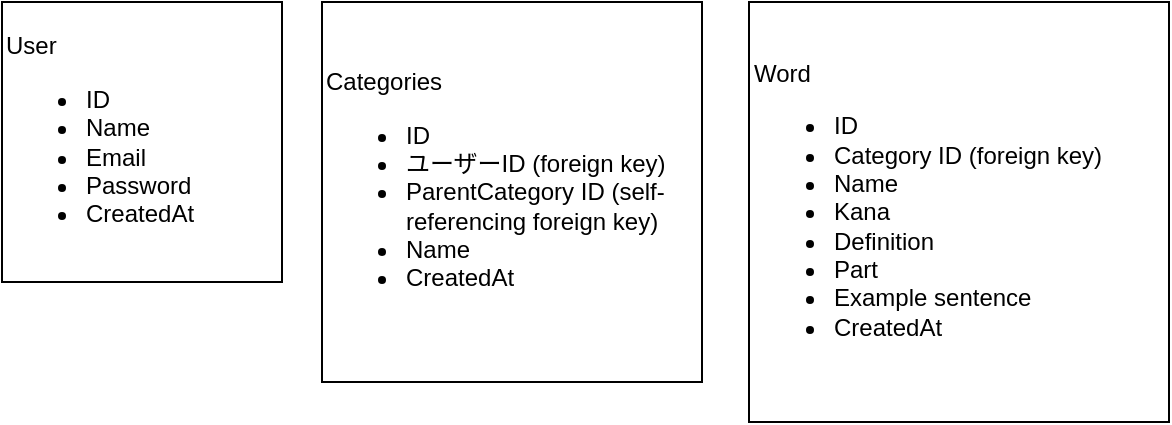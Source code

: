 <mxfile>
    <diagram id="OS2UnCGQcr4NiaXf5B9f" name="Page-1">
        <mxGraphModel dx="519" dy="320" grid="1" gridSize="10" guides="1" tooltips="1" connect="1" arrows="1" fold="1" page="1" pageScale="1" pageWidth="827" pageHeight="1169" math="0" shadow="0">
            <root>
                <mxCell id="0"/>
                <mxCell id="1" parent="0"/>
                <mxCell id="2" value="&lt;div&gt;User&lt;/div&gt;&lt;ul&gt;&lt;li&gt;ID&lt;/li&gt;&lt;li&gt;Name&lt;/li&gt;&lt;li&gt;Email&lt;/li&gt;&lt;li&gt;Password&lt;/li&gt;&lt;li&gt;CreatedAt&lt;/li&gt;&lt;/ul&gt;" style="whiteSpace=wrap;html=1;aspect=fixed;align=left;" parent="1" vertex="1">
                    <mxGeometry x="40" y="40" width="140" height="140" as="geometry"/>
                </mxCell>
                <mxCell id="3" value="&lt;div&gt;Categories&lt;/div&gt;&lt;ul&gt;&lt;li&gt;ID&lt;/li&gt;&lt;li&gt;ユーザーID (foreign key)&lt;/li&gt;&lt;li&gt;ParentCategory ID (self-referencing foreign key)&lt;/li&gt;&lt;li&gt;Name&lt;/li&gt;&lt;li&gt;CreatedAt&lt;/li&gt;&lt;/ul&gt;" style="whiteSpace=wrap;html=1;aspect=fixed;align=left;" parent="1" vertex="1">
                    <mxGeometry x="200" y="40" width="190" height="190" as="geometry"/>
                </mxCell>
                <mxCell id="4" value="&lt;div&gt;Word&lt;/div&gt;&lt;ul&gt;&lt;li&gt;ID&lt;/li&gt;&lt;li&gt;Category ID (foreign key)&lt;/li&gt;&lt;li&gt;Name&lt;/li&gt;&lt;li&gt;Kana&lt;/li&gt;&lt;li&gt;Definition&lt;/li&gt;&lt;li&gt;Part&lt;/li&gt;&lt;li&gt;Example sentence&lt;/li&gt;&lt;li&gt;CreatedAt&lt;/li&gt;&lt;/ul&gt;" style="whiteSpace=wrap;html=1;aspect=fixed;align=left;" parent="1" vertex="1">
                    <mxGeometry x="413.5" y="40" width="210" height="210" as="geometry"/>
                </mxCell>
            </root>
        </mxGraphModel>
    </diagram>
</mxfile>